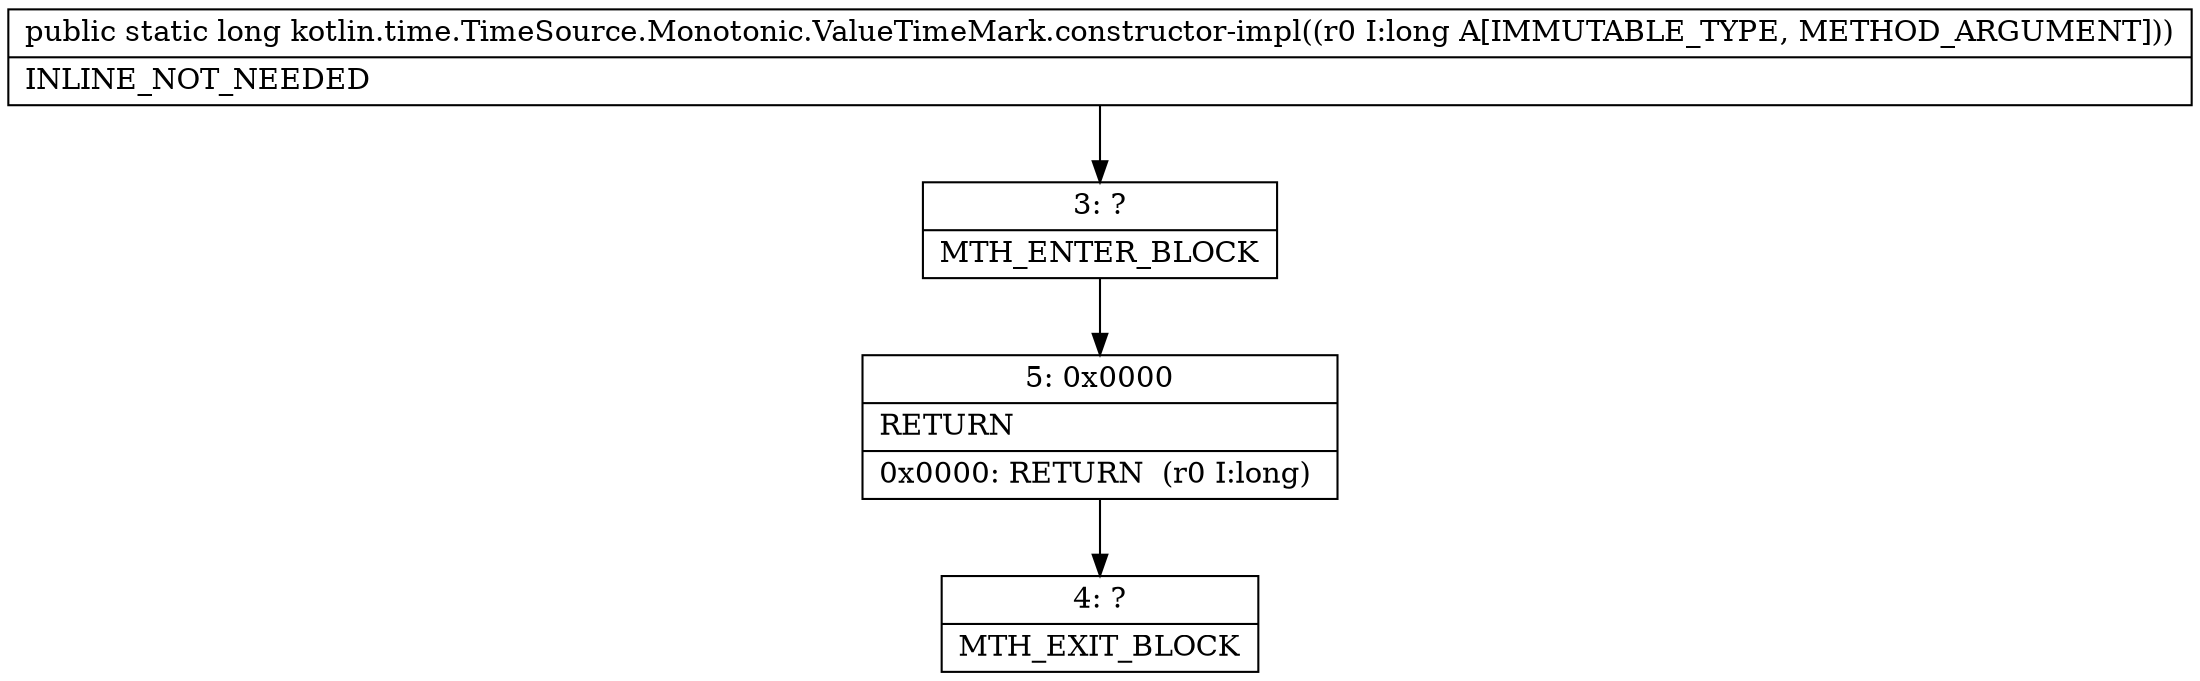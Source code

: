 digraph "CFG forkotlin.time.TimeSource.Monotonic.ValueTimeMark.constructor\-impl(J)J" {
Node_3 [shape=record,label="{3\:\ ?|MTH_ENTER_BLOCK\l}"];
Node_5 [shape=record,label="{5\:\ 0x0000|RETURN\l|0x0000: RETURN  (r0 I:long) \l}"];
Node_4 [shape=record,label="{4\:\ ?|MTH_EXIT_BLOCK\l}"];
MethodNode[shape=record,label="{public static long kotlin.time.TimeSource.Monotonic.ValueTimeMark.constructor\-impl((r0 I:long A[IMMUTABLE_TYPE, METHOD_ARGUMENT]))  | INLINE_NOT_NEEDED\l}"];
MethodNode -> Node_3;Node_3 -> Node_5;
Node_5 -> Node_4;
}


